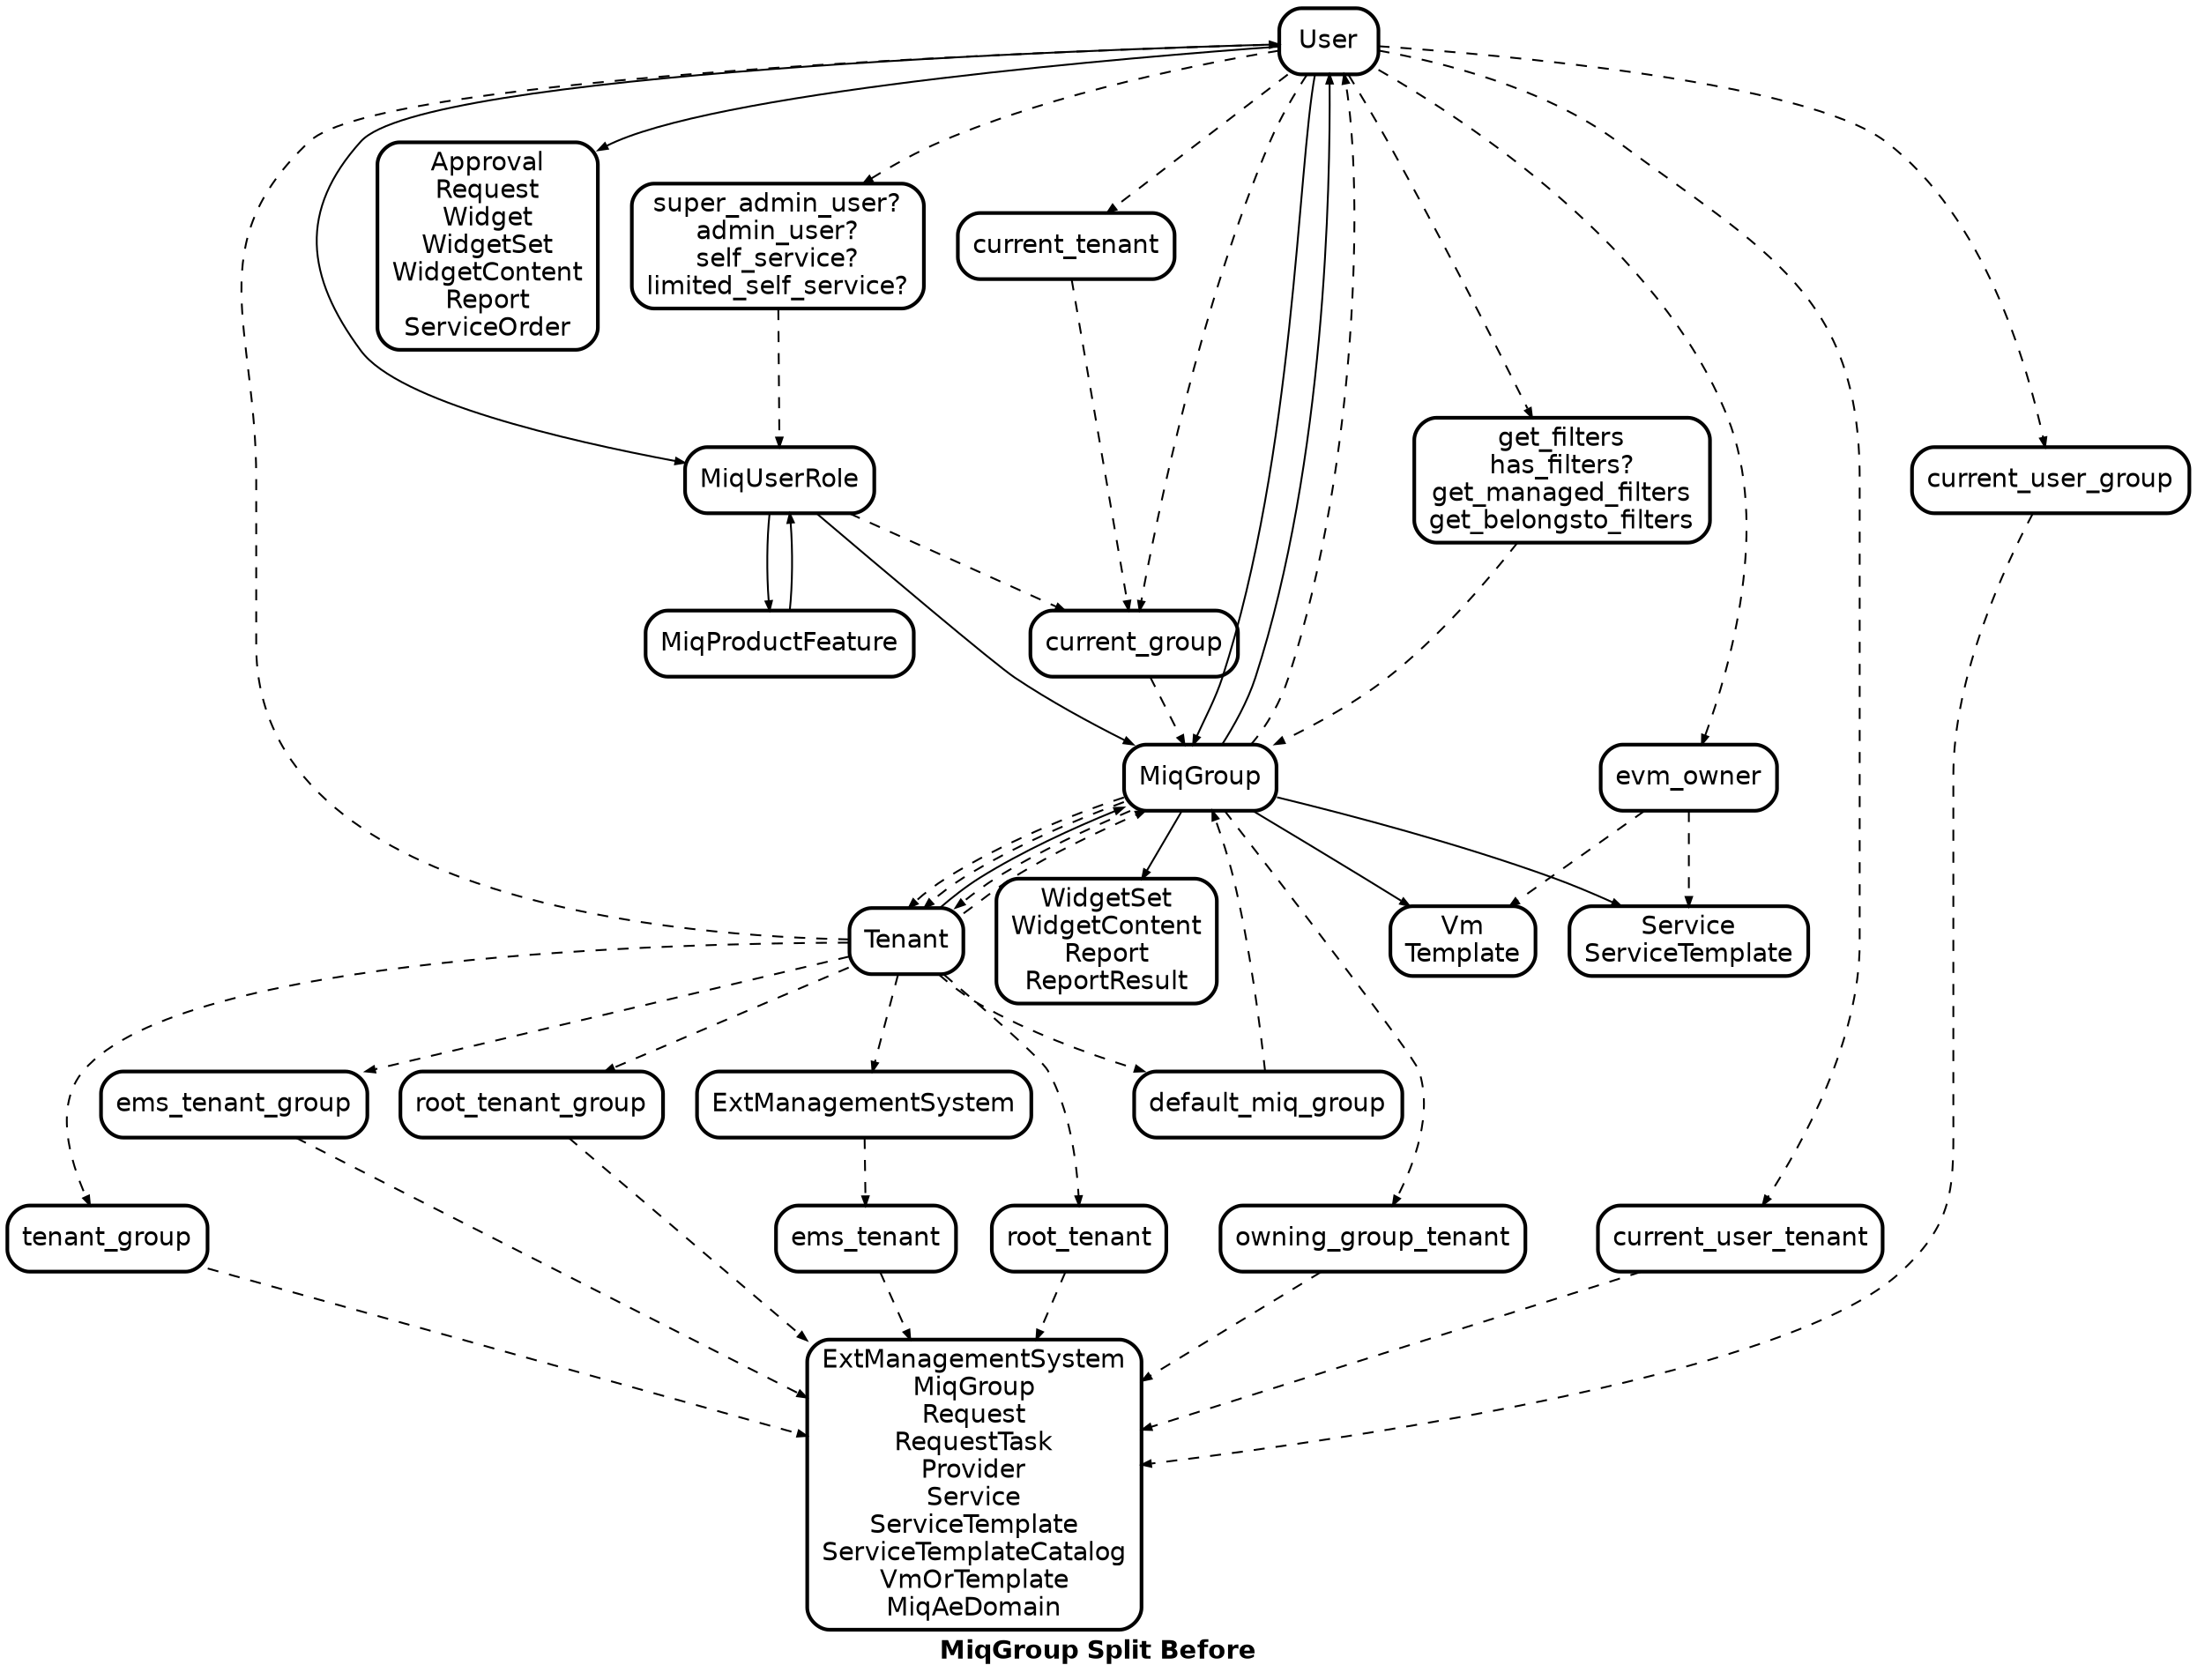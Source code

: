 digraph MiqGroupSplitBefore {
	graph [ fontname="Helvetica-Bold" ]
	node  [ id="\N" shape="Mrecord" style="filled" fontname="Helvetica" fillcolor="#ffffff" penwidth="2" ]
	edge  [ arrowsize="0.5" fontname="Helvetica" ]

	label="MiqGroup Split Before"
	style="rounded"

	user_owned_resources [label="Approval\nRequest\nWidget\nWidgetSet\nWidgetContent\nReport\nServiceOrder"]
	group_owned_resources [label="WidgetSet\nWidgetContent\nReport\nReportResult"]
	owned_vms [label="Vm\nTemplate"]
	user_filters [label="get_filters\nhas_filters?\nget_managed_filters\nget_belongsto_filters"]
	user_levels [label="super_admin_user?\nadmin_user?\nself_service?\nlimited_self_service?"]
	service_resources [label="Service\nServiceTemplate"]
	tenancy_resources [label="ExtManagementSystem\nMiqGroup\nRequest\nRequestTask\nProvider\nService\nServiceTemplate\nServiceTemplateCatalog\nVmOrTemplate\nMiqAeDomain"]

	Tenant -> MiqGroup
	Tenant -> default_miq_group -> MiqGroup [style="dashed"]
	MiqUserRole -> MiqGroup
	MiqUserRole -> MiqProductFeature
	MiqProductFeature -> MiqUserRole
	MiqGroup -> User, owned_vms, group_owned_resources, service_resources
	User -> MiqUserRole, MiqGroup
	User -> current_tenant, current_group, user_filters, user_levels [style="dashed"]
	user_filters -> MiqGroup [style="dashed"]
	user_levels -> MiqUserRole [style="dashed"]
	User -> evm_owner -> owned_vms, service_resources [style="dashed"]
	User -> user_owned_resources
	current_group -> MiqGroup [style="dashed"]
	MiqUserRole, current_tenant -> current_group [style="dashed"]

	Tenant -> MiqGroup -> owning_group_tenant -> tenancy_resources [style="dashed"]
	Tenant -> User -> current_user_tenant -> tenancy_resources [style="dashed"]
	Tenant -> ExtManagementSystem -> ems_tenant -> tenancy_resources [style="dashed"]
	Tenant -> root_tenant -> tenancy_resources [style="dashed"]
	MiqGroup -> Tenant -> tenant_group -> tenancy_resources [style="dashed"]
	MiqGroup -> User -> current_user_group -> tenancy_resources [style="dashed"]
	MiqGroup -> Tenant -> ems_tenant_group -> tenancy_resources [style="dashed"]
	MiqGroup -> Tenant -> root_tenant_group -> tenancy_resources [style="dashed"]
}
